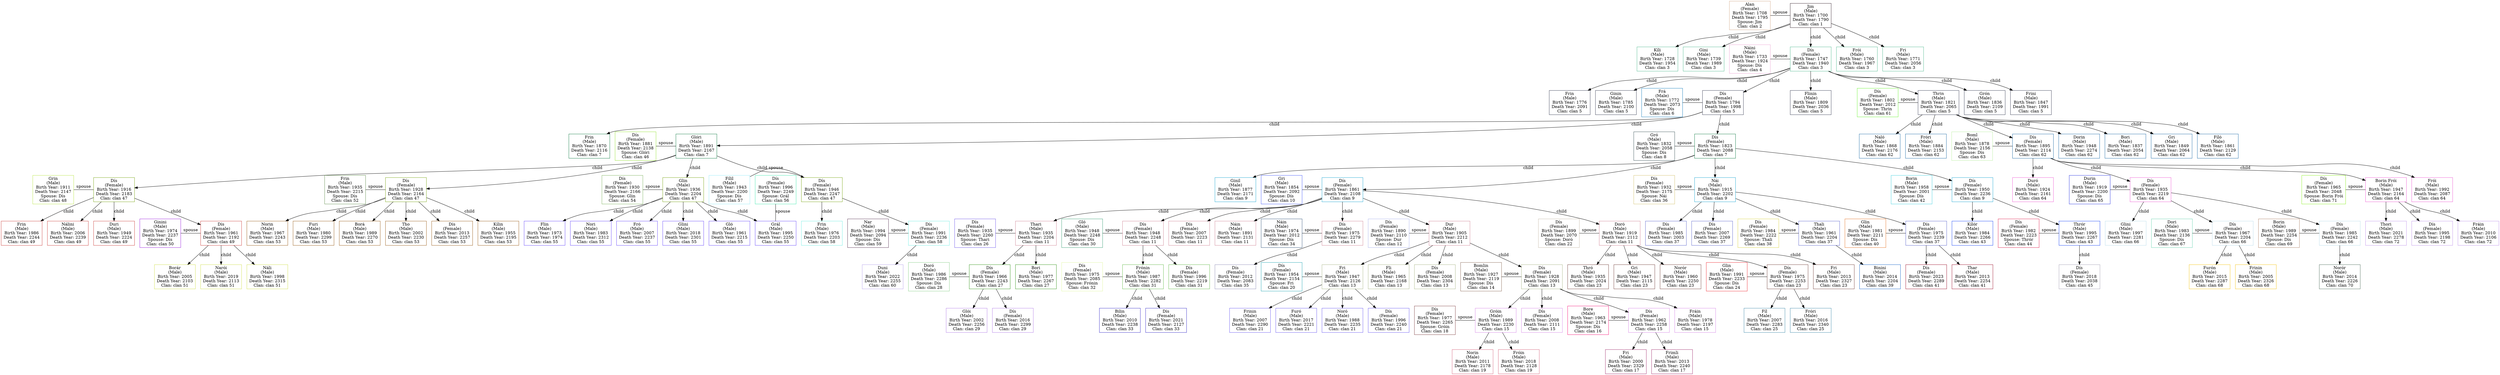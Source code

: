 digraph FamilyTree {
node [ shape = "rect"];
rankdir="TB";
  0 [label="Jim\n(Male)\nBirth Year: 1700\nDeath Year: 1790\nClan: clan 1", color="#2e1b24", style="filled", fillcolor="white"];
  1 [label="Alan\n(Female)\nBirth Year: 1708\nDeath Year: 1795\nSpouse: Jim\nClan: clan 2", color="#d1a584", style="filled", fillcolor="white"];
  2 [label="Kíli\n(Male)\nBirth Year: 1728\nDeath Year: 1954\nClan: clan 3", color="#44b587", style="filled", fillcolor="white"];
  3 [label="Gini\n(Male)\nBirth Year: 1739\nDeath Year: 1989\nClan: clan 3", color="#44b587", style="filled", fillcolor="white"];
  4 [label="Dís\n(Female)\nBirth Year: 1747\nDeath Year: 1940\nClan: clan 3", color="#44b587", style="filled", fillcolor="white"];
  5 [label="Náini\n(Male)\nBirth Year: 1733\nDeath Year: 1924\nSpouse: Dís\nClan: clan 4", color="#eba0d1", style="filled", fillcolor="white"];
  6 [label="Frin\n(Male)\nBirth Year: 1776\nDeath Year: 2091\nClan: clan 5", color="#2d324a", style="filled", fillcolor="white"];
  7 [label="Ginin\n(Male)\nBirth Year: 1785\nDeath Year: 2100\nClan: clan 5", color="#2d324a", style="filled", fillcolor="white"];
  8 [label="Dís\n(Female)\nBirth Year: 1794\nDeath Year: 1998\nClan: clan 5", color="#2d324a", style="filled", fillcolor="white"];
  9 [label="Frá\n(Male)\nBirth Year: 1772\nDeath Year: 2073\nSpouse: Dís\nClan: clan 6", color="#0574b6", style="filled", fillcolor="white"];
  10 [label="Dís\n(Female)\nBirth Year: 1823\nDeath Year: 2088\nClan: clan 7", color="#007238", style="filled", fillcolor="white"];
  11 [label="Gró\n(Male)\nBirth Year: 1832\nDeath Year: 2058\nSpouse: Dís\nClan: clan 8", color="#2f494d", style="filled", fillcolor="white"];
  12 [label="Dís\n(Female)\nBirth Year: 1861\nDeath Year: 2108\nClan: clan 9", color="#0da0cf", style="filled", fillcolor="white"];
  13 [label="Gri\n(Male)\nBirth Year: 1854\nDeath Year: 2092\nSpouse: Dís\nClan: clan 10", color="#364cf9", style="filled", fillcolor="white"];
  14 [label="Náin\n(Male)\nBirth Year: 1891\nDeath Year: 2131\nClan: clan 11", color="#cc7b8e", style="filled", fillcolor="white"];
  15 [label="Dur\n(Male)\nBirth Year: 1905\nDeath Year: 2212\nClan: clan 11", color="#cc7b8e", style="filled", fillcolor="white"];
  16 [label="Dís\n(Female)\nBirth Year: 1890\nDeath Year: 2110\nSpouse: Dur\nClan: clan 12", color="#a6aeec", style="filled", fillcolor="white"];
  17 [label="Dís\n(Female)\nBirth Year: 1928\nDeath Year: 2091\nClan: clan 13", color="#a2b07e", style="filled", fillcolor="white"];
  18 [label="Bomlin\n(Male)\nBirth Year: 1927\nDeath Year: 2119\nSpouse: Dís\nClan: clan 14", color="#825e4b", style="filled", fillcolor="white"];
  19 [label="Dís\n(Female)\nBirth Year: 1962\nDeath Year: 2258\nClan: clan 15", color="#d37ee5", style="filled", fillcolor="white"];
  20 [label="Bore\n(Male)\nBirth Year: 1963\nDeath Year: 2174\nSpouse: Dís\nClan: clan 16", color="#f60470", style="filled", fillcolor="white"];
  21 [label="Fri\n(Male)\nBirth Year: 2000\nDeath Year: 2329\nClan: clan 17", color="#9b2266", style="filled", fillcolor="white"];
  22 [label="Frimli\n(Male)\nBirth Year: 2013\nDeath Year: 2240\nClan: clan 17", color="#9b2266", style="filled", fillcolor="white"];
  28 [label="Fráin\n(Male)\nBirth Year: 1978\nDeath Year: 2197\nClan: clan 15", color="#d37ee5", style="filled", fillcolor="white"];
  29 [label="Gróin\n(Male)\nBirth Year: 1989\nDeath Year: 2230\nClan: clan 15", color="#d37ee5", style="filled", fillcolor="white"];
  30 [label="Dís\n(Female)\nBirth Year: 1977\nDeath Year: 2265\nSpouse: Gróin\nClan: clan 18", color="#773436", style="filled", fillcolor="white"];
  31 [label="Norin\n(Male)\nBirth Year: 2011\nDeath Year: 2178\nClan: clan 19", color="#d25772", style="filled", fillcolor="white"];
  32 [label="Fróin\n(Male)\nBirth Year: 2018\nDeath Year: 2128\nClan: clan 19", color="#d25772", style="filled", fillcolor="white"];
  38 [label="Dís\n(Female)\nBirth Year: 2008\nDeath Year: 2111\nClan: clan 15", color="#d37ee5", style="filled", fillcolor="white"];
  39 [label="Fri\n(Male)\nBirth Year: 1947\nDeath Year: 2126\nClan: clan 13", color="#a2b07e", style="filled", fillcolor="white"];
  40 [label="Dís\n(Female)\nBirth Year: 1954\nDeath Year: 2154\nSpouse: Fri\nClan: clan 20", color="#119ead", style="filled", fillcolor="white"];
  41 [label="Noró\n(Male)\nBirth Year: 1988\nDeath Year: 2235\nClan: clan 21", color="#5e4cf1", style="filled", fillcolor="white"];
  42 [label="Dís\n(Female)\nBirth Year: 1996\nDeath Year: 2240\nClan: clan 21", color="#5e4cf1", style="filled", fillcolor="white"];
  43 [label="Frinin\n(Male)\nBirth Year: 2007\nDeath Year: 2290\nClan: clan 21", color="#5e4cf1", style="filled", fillcolor="white"];
  44 [label="Furó\n(Male)\nBirth Year: 2017\nDeath Year: 2221\nClan: clan 21", color="#5e4cf1", style="filled", fillcolor="white"];
  46 [label="Fli\n(Male)\nBirth Year: 1965\nDeath Year: 2168\nClan: clan 13", color="#a2b07e", style="filled", fillcolor="white"];
  47 [label="Dís\n(Female)\nBirth Year: 2008\nDeath Year: 2304\nClan: clan 13", color="#a2b07e", style="filled", fillcolor="white"];
  48 [label="Doró\n(Male)\nBirth Year: 1919\nDeath Year: 2112\nClan: clan 11", color="#cc7b8e", style="filled", fillcolor="white"];
  49 [label="Dís\n(Female)\nBirth Year: 1899\nDeath Year: 2070\nSpouse: Doró\nClan: clan 22", color="#c2b5a3", style="filled", fillcolor="white"];
  50 [label="Thró\n(Male)\nBirth Year: 1935\nDeath Year: 2024\nClan: clan 23", color="#69332d", style="filled", fillcolor="white"];
  51 [label="Gri\n(Male)\nBirth Year: 1947\nDeath Year: 2115\nClan: clan 23", color="#69332d", style="filled", fillcolor="white"];
  52 [label="Norór\n(Male)\nBirth Year: 1960\nDeath Year: 2250\nClan: clan 23", color="#69332d", style="filled", fillcolor="white"];
  53 [label="Dís\n(Female)\nBirth Year: 1975\nDeath Year: 2253\nClan: clan 23", color="#69332d", style="filled", fillcolor="white"];
  54 [label="Glin\n(Male)\nBirth Year: 1991\nDeath Year: 2233\nSpouse: Dís\nClan: clan 24", color="#ee1d26", style="filled", fillcolor="white"];
  55 [label="Fíl\n(Male)\nBirth Year: 2007\nDeath Year: 2283\nClan: clan 25", color="#3282a4", style="filled", fillcolor="white"];
  56 [label="Fróri\n(Male)\nBirth Year: 2016\nDeath Year: 2340\nClan: clan 25", color="#3282a4", style="filled", fillcolor="white"];
  66 [label="Fri\n(Male)\nBirth Year: 2013\nDeath Year: 2327\nClan: clan 23", color="#69332d", style="filled", fillcolor="white"];
  67 [label="Thari\n(Male)\nBirth Year: 1935\nDeath Year: 2204\nClan: clan 11", color="#cc7b8e", style="filled", fillcolor="white"];
  68 [label="Dís\n(Female)\nBirth Year: 1935\nDeath Year: 2260\nSpouse: Thari\nClan: clan 26", color="#644be9", style="filled", fillcolor="white"];
  69 [label="Dís\n(Female)\nBirth Year: 1966\nDeath Year: 2243\nClan: clan 27", color="#258d0a", style="filled", fillcolor="white"];
  70 [label="Doró\n(Male)\nBirth Year: 1986\nDeath Year: 2286\nSpouse: Dís\nClan: clan 28", color="#7fca7f", style="filled", fillcolor="white"];
  71 [label="Glói\n(Male)\nBirth Year: 2002\nDeath Year: 2256\nClan: clan 29", color="#ac75e6", style="filled", fillcolor="white"];
  72 [label="Dís\n(Female)\nBirth Year: 2016\nDeath Year: 2299\nClan: clan 29", color="#ac75e6", style="filled", fillcolor="white"];
  76 [label="Bori\n(Male)\nBirth Year: 1977\nDeath Year: 2267\nClan: clan 27", color="#258d0a", style="filled", fillcolor="white"];
  79 [label="Dís\n(Female)\nBirth Year: 1948\nDeath Year: 2248\nClan: clan 11", color="#cc7b8e", style="filled", fillcolor="white"];
  80 [label="Gló\n(Male)\nBirth Year: 1948\nDeath Year: 2248\nSpouse: Dís\nClan: clan 30", color="#2e9a6c", style="filled", fillcolor="white"];
  81 [label="Frónin\n(Male)\nBirth Year: 1987\nDeath Year: 2282\nClan: clan 31", color="#58b53b", style="filled", fillcolor="white"];
  82 [label="Dís\n(Female)\nBirth Year: 1975\nDeath Year: 2085\nSpouse: Frónin\nClan: clan 32", color="#def69a", style="filled", fillcolor="white"];
  83 [label="Bilin\n(Male)\nBirth Year: 2010\nDeath Year: 2238\nClan: clan 33", color="#291ec5", style="filled", fillcolor="white"];
  84 [label="Dís\n(Female)\nBirth Year: 2021\nDeath Year: 2127\nClan: clan 33", color="#291ec5", style="filled", fillcolor="white"];
  87 [label="Dís\n(Female)\nBirth Year: 1996\nDeath Year: 2219\nClan: clan 31", color="#58b53b", style="filled", fillcolor="white"];
  90 [label="Dís\n(Female)\nBirth Year: 1975\nDeath Year: 2279\nClan: clan 11", color="#cc7b8e", style="filled", fillcolor="white"];
  91 [label="Náin\n(Male)\nBirth Year: 1974\nDeath Year: 2012\nSpouse: Dís\nClan: clan 34", color="#264b72", style="filled", fillcolor="white"];
  92 [label="Dís\n(Female)\nBirth Year: 2012\nDeath Year: 2083\nClan: clan 35", color="#8885b2", style="filled", fillcolor="white"];
  93 [label="Dís\n(Female)\nBirth Year: 2007\nDeath Year: 2223\nClan: clan 11", color="#cc7b8e", style="filled", fillcolor="white"];
  94 [label="Ginil\n(Male)\nBirth Year: 1877\nDeath Year: 2171\nClan: clan 9", color="#0da0cf", style="filled", fillcolor="white"];
  95 [label="Nái\n(Male)\nBirth Year: 1915\nDeath Year: 2202\nClan: clan 9", color="#0da0cf", style="filled", fillcolor="white"];
  96 [label="Dís\n(Female)\nBirth Year: 1932\nDeath Year: 2175\nSpouse: Nái\nClan: clan 36", color="#d0bd64", style="filled", fillcolor="white"];
  97 [label="Thali\n(Male)\nBirth Year: 1961\nDeath Year: 2204\nClan: clan 37", color="#4e58c8", style="filled", fillcolor="white"];
  98 [label="Dís\n(Female)\nBirth Year: 1984\nDeath Year: 2222\nSpouse: Thali\nClan: clan 38", color="#d9d239", style="filled", fillcolor="white"];
  99 [label="Binini\n(Male)\nBirth Year: 2014\nDeath Year: 2204\nClan: clan 39", color="#0459c4", style="filled", fillcolor="white"];
  104 [label="Dís\n(Female)\nBirth Year: 1975\nDeath Year: 2239\nClan: clan 37", color="#4e58c8", style="filled", fillcolor="white"];
  105 [label="Glin\n(Male)\nBirth Year: 1981\nDeath Year: 2211\nSpouse: Dís\nClan: clan 40", color="#e46918", style="filled", fillcolor="white"];
  106 [label="Thar\n(Male)\nBirth Year: 2013\nDeath Year: 2254\nClan: clan 41", color="#96021f", style="filled", fillcolor="white"];
  107 [label="Dís\n(Female)\nBirth Year: 2023\nDeath Year: 2289\nClan: clan 41", color="#96021f", style="filled", fillcolor="white"];
  111 [label="Dís\n(Female)\nBirth Year: 1985\nDeath Year: 2003\nClan: clan 37", color="#4e58c8", style="filled", fillcolor="white"];
  112 [label="Dís\n(Female)\nBirth Year: 2007\nDeath Year: 2269\nClan: clan 37", color="#4e58c8", style="filled", fillcolor="white"];
  115 [label="Dís\n(Female)\nBirth Year: 1950\nDeath Year: 2236\nClan: clan 9", color="#0da0cf", style="filled", fillcolor="white"];
  116 [label="Borin\n(Male)\nBirth Year: 1958\nDeath Year: 2001\nSpouse: Dís\nClan: clan 42", color="#35cddc", style="filled", fillcolor="white"];
  117 [label="Kílór\n(Male)\nBirth Year: 1984\nDeath Year: 2266\nClan: clan 43", color="#0736f4", style="filled", fillcolor="white"];
  118 [label="Thrór\n(Male)\nBirth Year: 1995\nDeath Year: 2267\nClan: clan 43", color="#0736f4", style="filled", fillcolor="white"];
  119 [label="Dís\n(Female)\nBirth Year: 1982\nDeath Year: 2223\nSpouse: Thrór\nClan: clan 44", color="#dd1343", style="filled", fillcolor="white"];
  120 [label="Dís\n(Female)\nBirth Year: 2018\nDeath Year: 2038\nClan: clan 45", color="#9e9baf", style="filled", fillcolor="white"];
  124 [label="Frin\n(Male)\nBirth Year: 1870\nDeath Year: 2116\nClan: clan 7", color="#007238", style="filled", fillcolor="white"];
  125 [label="Glóri\n(Male)\nBirth Year: 1891\nDeath Year: 2167\nClan: clan 7", color="#007238", style="filled", fillcolor="white"];
  126 [label="Dís\n(Female)\nBirth Year: 1881\nDeath Year: 2138\nSpouse: Glóri\nClan: clan 46", color="#8de122", style="filled", fillcolor="white"];
  127 [label="Dís\n(Female)\nBirth Year: 1916\nDeath Year: 2183\nClan: clan 47", color="#709f03", style="filled", fillcolor="white"];
  128 [label="Grin\n(Male)\nBirth Year: 1911\nDeath Year: 2147\nSpouse: Dís\nClan: clan 48", color="#b4e43a", style="filled", fillcolor="white"];
  129 [label="Duri\n(Male)\nBirth Year: 1949\nDeath Year: 2224\nClan: clan 49", color="#c93430", style="filled", fillcolor="white"];
  130 [label="Dís\n(Female)\nBirth Year: 1961\nDeath Year: 2192\nClan: clan 49", color="#c93430", style="filled", fillcolor="white"];
  131 [label="Ginini\n(Male)\nBirth Year: 1974\nDeath Year: 2237\nSpouse: Dís\nClan: clan 50", color="#9410dc", style="filled", fillcolor="white"];
  132 [label="Náli\n(Male)\nBirth Year: 1998\nDeath Year: 2315\nClan: clan 51", color="#cedf43", style="filled", fillcolor="white"];
  133 [label="Borár\n(Male)\nBirth Year: 2005\nDeath Year: 2103\nClan: clan 51", color="#cedf43", style="filled", fillcolor="white"];
  134 [label="Narói\n(Male)\nBirth Year: 2019\nDeath Year: 2113\nClan: clan 51", color="#cedf43", style="filled", fillcolor="white"];
  140 [label="Frin\n(Male)\nBirth Year: 1986\nDeath Year: 2244\nClan: clan 49", color="#c93430", style="filled", fillcolor="white"];
  141 [label="Nálini\n(Male)\nBirth Year: 2006\nDeath Year: 2239\nClan: clan 49", color="#c93430", style="filled", fillcolor="white"];
  142 [label="Dís\n(Female)\nBirth Year: 1928\nDeath Year: 2164\nClan: clan 47", color="#709f03", style="filled", fillcolor="white"];
  143 [label="Frin\n(Male)\nBirth Year: 1935\nDeath Year: 2215\nSpouse: Dís\nClan: clan 52", color="#578641", style="filled", fillcolor="white"];
  144 [label="Kílin\n(Male)\nBirth Year: 1955\nDeath Year: 2195\nClan: clan 53", color="#925108", style="filled", fillcolor="white"];
  145 [label="Norin\n(Male)\nBirth Year: 1967\nDeath Year: 2243\nClan: clan 53", color="#925108", style="filled", fillcolor="white"];
  146 [label="Furi\n(Male)\nBirth Year: 1980\nDeath Year: 2299\nClan: clan 53", color="#925108", style="filled", fillcolor="white"];
  147 [label="Borá\n(Male)\nBirth Year: 1989\nDeath Year: 2270\nClan: clan 53", color="#925108", style="filled", fillcolor="white"];
  148 [label="Tho\n(Male)\nBirth Year: 2002\nDeath Year: 2230\nClan: clan 53", color="#925108", style="filled", fillcolor="white"];
  149 [label="Dís\n(Female)\nBirth Year: 2013\nDeath Year: 2257\nClan: clan 53", color="#925108", style="filled", fillcolor="white"];
  150 [label="Glin\n(Male)\nBirth Year: 1936\nDeath Year: 2204\nClan: clan 47", color="#709f03", style="filled", fillcolor="white"];
  151 [label="Dís\n(Female)\nBirth Year: 1930\nDeath Year: 2166\nSpouse: Glin\nClan: clan 54", color="#71ab4e", style="filled", fillcolor="white"];
  152 [label="Gló\n(Male)\nBirth Year: 1961\nDeath Year: 2215\nClan: clan 55", color="#5b39fb", style="filled", fillcolor="white"];
  153 [label="Flin\n(Male)\nBirth Year: 1973\nDeath Year: 1974\nClan: clan 55", color="#5b39fb", style="filled", fillcolor="white"];
  154 [label="Nori\n(Male)\nBirth Year: 1983\nDeath Year: 2312\nClan: clan 55", color="#5b39fb", style="filled", fillcolor="white"];
  155 [label="Grál\n(Male)\nBirth Year: 1995\nDeath Year: 2250\nClan: clan 55", color="#5b39fb", style="filled", fillcolor="white"];
  156 [label="Dís\n(Female)\nBirth Year: 1996\nDeath Year: 2249\nSpouse: Grál\nClan: clan 56", color="#33e6a9", style="filled", fillcolor="white"];
  161 [label="Fró\n(Male)\nBirth Year: 2007\nDeath Year: 2237\nClan: clan 55", color="#5b39fb", style="filled", fillcolor="white"];
  162 [label="Glini\n(Male)\nBirth Year: 2018\nDeath Year: 2301\nClan: clan 55", color="#5b39fb", style="filled", fillcolor="white"];
  164 [label="Dís\n(Female)\nBirth Year: 1946\nDeath Year: 2247\nClan: clan 47", color="#709f03", style="filled", fillcolor="white"];
  165 [label="Fílil\n(Male)\nBirth Year: 1943\nDeath Year: 2200\nSpouse: Dís\nClan: clan 57", color="#8de9f6", style="filled", fillcolor="white"];
  166 [label="Frin\n(Male)\nBirth Year: 1976\nDeath Year: 2203\nClan: clan 58", color="#67ece1", style="filled", fillcolor="white"];
  167 [label="Dís\n(Female)\nBirth Year: 1991\nDeath Year: 2236\nClan: clan 58", color="#67ece1", style="filled", fillcolor="white"];
  168 [label="Nar\n(Male)\nBirth Year: 1994\nDeath Year: 2094\nSpouse: Dís\nClan: clan 59", color="#4f284a", style="filled", fillcolor="white"];
  169 [label="Duni\n(Male)\nBirth Year: 2022\nDeath Year: 2255\nClan: clan 60", color="#b19ce9", style="filled", fillcolor="white"];
  175 [label="Flinin\n(Male)\nBirth Year: 1809\nDeath Year: 2036\nClan: clan 5", color="#2d324a", style="filled", fillcolor="white"];
  176 [label="Thrin\n(Male)\nBirth Year: 1821\nDeath Year: 2065\nClan: clan 5", color="#2d324a", style="filled", fillcolor="white"];
  177 [label="Dís\n(Female)\nBirth Year: 1802\nDeath Year: 2012\nSpouse: Thrin\nClan: clan 61", color="#5ff322", style="filled", fillcolor="white"];
  178 [label="Bori\n(Male)\nBirth Year: 1837\nDeath Year: 2054\nClan: clan 62", color="#0e61a0", style="filled", fillcolor="white"];
  179 [label="Gri\n(Male)\nBirth Year: 1849\nDeath Year: 2064\nClan: clan 62", color="#0e61a0", style="filled", fillcolor="white"];
  180 [label="Fíló\n(Male)\nBirth Year: 1861\nDeath Year: 2129\nClan: clan 62", color="#0e61a0", style="filled", fillcolor="white"];
  181 [label="Naló\n(Male)\nBirth Year: 1868\nDeath Year: 2176\nClan: clan 62", color="#0e61a0", style="filled", fillcolor="white"];
  182 [label="Fróri\n(Male)\nBirth Year: 1884\nDeath Year: 2153\nClan: clan 62", color="#0e61a0", style="filled", fillcolor="white"];
  183 [label="Dís\n(Female)\nBirth Year: 1895\nDeath Year: 2114\nClan: clan 62", color="#0e61a0", style="filled", fillcolor="white"];
  184 [label="Boml\n(Male)\nBirth Year: 1878\nDeath Year: 2156\nSpouse: Dís\nClan: clan 63", color="#b5ef9b", style="filled", fillcolor="white"];
  185 [label="Duró\n(Male)\nBirth Year: 1924\nDeath Year: 2161\nClan: clan 64", color="#ed51d1", style="filled", fillcolor="white"];
  186 [label="Dís\n(Female)\nBirth Year: 1935\nDeath Year: 2219\nClan: clan 64", color="#ed51d1", style="filled", fillcolor="white"];
  187 [label="Durin\n(Male)\nBirth Year: 1919\nDeath Year: 2200\nSpouse: Dís\nClan: clan 65", color="#1b28df", style="filled", fillcolor="white"];
  188 [label="Dís\n(Female)\nBirth Year: 1967\nDeath Year: 2204\nClan: clan 66", color="#b4dae9", style="filled", fillcolor="white"];
  189 [label="Dori\n(Male)\nBirth Year: 1983\nDeath Year: 2136\nSpouse: Dís\nClan: clan 67", color="#5fd0aa", style="filled", fillcolor="white"];
  190 [label="Frinin\n(Male)\nBirth Year: 2005\nDeath Year: 2326\nClan: clan 68", color="#f4c107", style="filled", fillcolor="white"];
  191 [label="Furón\n(Male)\nBirth Year: 2015\nDeath Year: 2287\nClan: clan 68", color="#f4c107", style="filled", fillcolor="white"];
  199 [label="Dís\n(Female)\nBirth Year: 1985\nDeath Year: 2242\nClan: clan 66", color="#b4dae9", style="filled", fillcolor="white"];
  200 [label="Borin\n(Male)\nBirth Year: 1989\nDeath Year: 2254\nSpouse: Dís\nClan: clan 69", color="#a97b5e", style="filled", fillcolor="white"];
  201 [label="Norór\n(Male)\nBirth Year: 2014\nDeath Year: 2226\nClan: clan 70", color="#476655", style="filled", fillcolor="white"];
  207 [label="Glini\n(Male)\nBirth Year: 1997\nDeath Year: 2281\nClan: clan 66", color="#b4dae9", style="filled", fillcolor="white"];
  208 [label="Borin Frói\n(Male)\nBirth Year: 1947\nDeath Year: 2164\nClan: clan 64", color="#ed51d1", style="filled", fillcolor="white"];
  209 [label="Dís\n(Female)\nBirth Year: 1965\nDeath Year: 2048\nSpouse: Borin Frói\nClan: clan 71", color="#82ee11", style="filled", fillcolor="white"];
  210 [label="Dís\n(Female)\nBirth Year: 1995\nDeath Year: 2198\nClan: clan 72", color="#bc8fe9", style="filled", fillcolor="white"];
  211 [label="Fráin\n(Male)\nBirth Year: 2010\nDeath Year: 2106\nClan: clan 72", color="#bc8fe9", style="filled", fillcolor="white"];
  212 [label="Thori\n(Male)\nBirth Year: 2021\nDeath Year: 2278\nClan: clan 72", color="#bc8fe9", style="filled", fillcolor="white"];
  213 [label="Frói\n(Male)\nBirth Year: 1992\nDeath Year: 2087\nClan: clan 64", color="#ed51d1", style="filled", fillcolor="white"];
  214 [label="Dorin\n(Male)\nBirth Year: 1948\nDeath Year: 2274\nClan: clan 62", color="#0e61a0", style="filled", fillcolor="white"];
  215 [label="Grón\n(Male)\nBirth Year: 1836\nDeath Year: 2109\nClan: clan 5", color="#2d324a", style="filled", fillcolor="white"];
  216 [label="Frini\n(Male)\nBirth Year: 1847\nDeath Year: 1991\nClan: clan 5", color="#2d324a", style="filled", fillcolor="white"];
  217 [label="Frói\n(Male)\nBirth Year: 1760\nDeath Year: 1967\nClan: clan 3", color="#44b587", style="filled", fillcolor="white"];
  218 [label="Fri\n(Male)\nBirth Year: 1771\nDeath Year: 2056\nClan: clan 3", color="#44b587", style="filled", fillcolor="white"];
  1 -> 0 [label="spouse", dir="none"];
  0 -> 2 [label="child"];
  {rank=same; 0; 1};
  0 -> 3 [label="child"];
  {rank=same; 0; 1};
  0 -> 4 [label="child"];
  {rank=same; 0; 1};
  5 -> 4 [label="spouse", dir="none"];
  4 -> 6 [label="child"];
  {rank=same; 4; 5};
  4 -> 7 [label="child"];
  {rank=same; 4; 5};
  4 -> 8 [label="child"];
  {rank=same; 4; 5};
  9 -> 8 [label="spouse", dir="none"];
  8 -> 10 [label="child"];
  {rank=same; 8; 9};
  11 -> 10 [label="spouse", dir="none"];
  10 -> 12 [label="child"];
  {rank=same; 10; 11};
  13 -> 12 [label="spouse", dir="none"];
  12 -> 14 [label="child"];
  {rank=same; 12; 13};
  12 -> 15 [label="child"];
  {rank=same; 12; 13};
  16 -> 15 [label="spouse", dir="none"];
  15 -> 17 [label="child"];
  {rank=same; 15; 16};
  18 -> 17 [label="spouse", dir="none"];
  17 -> 19 [label="child"];
  {rank=same; 17; 18};
  20 -> 19 [label="spouse", dir="none"];
  19 -> 21 [label="child"];
  {rank=same; 19; 20};
  19 -> 22 [label="child"];
  {rank=same; 19; 20};
  17 -> 28 [label="child"];
  {rank=same; 17; 18};
  17 -> 29 [label="child"];
  {rank=same; 17; 18};
  30 -> 29 [label="spouse", dir="none"];
  29 -> 31 [label="child"];
  {rank=same; 29; 30};
  29 -> 32 [label="child"];
  {rank=same; 29; 30};
  17 -> 38 [label="child"];
  {rank=same; 17; 18};
  15 -> 39 [label="child"];
  {rank=same; 15; 16};
  40 -> 39 [label="spouse", dir="none"];
  39 -> 41 [label="child"];
  {rank=same; 39; 40};
  39 -> 42 [label="child"];
  {rank=same; 39; 40};
  39 -> 43 [label="child"];
  {rank=same; 39; 40};
  39 -> 44 [label="child"];
  {rank=same; 39; 40};
  15 -> 46 [label="child"];
  {rank=same; 15; 16};
  15 -> 47 [label="child"];
  {rank=same; 15; 16};
  12 -> 48 [label="child"];
  {rank=same; 12; 13};
  49 -> 48 [label="spouse", dir="none"];
  48 -> 50 [label="child"];
  {rank=same; 48; 49};
  48 -> 51 [label="child"];
  {rank=same; 48; 49};
  48 -> 52 [label="child"];
  {rank=same; 48; 49};
  48 -> 53 [label="child"];
  {rank=same; 48; 49};
  54 -> 53 [label="spouse", dir="none"];
  53 -> 55 [label="child"];
  {rank=same; 53; 54};
  53 -> 56 [label="child"];
  {rank=same; 53; 54};
  48 -> 66 [label="child"];
  {rank=same; 48; 49};
  12 -> 67 [label="child"];
  {rank=same; 12; 13};
  68 -> 67 [label="spouse", dir="none"];
  67 -> 69 [label="child"];
  {rank=same; 67; 68};
  70 -> 69 [label="spouse", dir="none"];
  69 -> 71 [label="child"];
  {rank=same; 69; 70};
  69 -> 72 [label="child"];
  {rank=same; 69; 70};
  67 -> 76 [label="child"];
  {rank=same; 67; 68};
  12 -> 79 [label="child"];
  {rank=same; 12; 13};
  80 -> 79 [label="spouse", dir="none"];
  79 -> 81 [label="child"];
  {rank=same; 79; 80};
  82 -> 81 [label="spouse", dir="none"];
  81 -> 83 [label="child"];
  {rank=same; 81; 82};
  81 -> 84 [label="child"];
  {rank=same; 81; 82};
  79 -> 87 [label="child"];
  {rank=same; 79; 80};
  12 -> 90 [label="child"];
  {rank=same; 12; 13};
  91 -> 90 [label="spouse", dir="none"];
  90 -> 92 [label="child"];
  {rank=same; 90; 91};
  12 -> 93 [label="child"];
  {rank=same; 12; 13};
  10 -> 94 [label="child"];
  {rank=same; 10; 11};
  10 -> 95 [label="child"];
  {rank=same; 10; 11};
  96 -> 95 [label="spouse", dir="none"];
  95 -> 97 [label="child"];
  {rank=same; 95; 96};
  98 -> 97 [label="spouse", dir="none"];
  97 -> 99 [label="child"];
  {rank=same; 97; 98};
  95 -> 104 [label="child"];
  {rank=same; 95; 96};
  105 -> 104 [label="spouse", dir="none"];
  104 -> 106 [label="child"];
  {rank=same; 104; 105};
  104 -> 107 [label="child"];
  {rank=same; 104; 105};
  95 -> 111 [label="child"];
  {rank=same; 95; 96};
  95 -> 112 [label="child"];
  {rank=same; 95; 96};
  10 -> 115 [label="child"];
  {rank=same; 10; 11};
  116 -> 115 [label="spouse", dir="none"];
  115 -> 117 [label="child"];
  {rank=same; 115; 116};
  115 -> 118 [label="child"];
  {rank=same; 115; 116};
  119 -> 118 [label="spouse", dir="none"];
  118 -> 120 [label="child"];
  {rank=same; 118; 119};
  8 -> 124 [label="child"];
  {rank=same; 8; 9};
  8 -> 125 [label="child"];
  {rank=same; 8; 9};
  126 -> 125 [label="spouse", dir="none"];
  125 -> 127 [label="child"];
  {rank=same; 125; 126};
  128 -> 127 [label="spouse", dir="none"];
  127 -> 129 [label="child"];
  {rank=same; 127; 128};
  127 -> 130 [label="child"];
  {rank=same; 127; 128};
  131 -> 130 [label="spouse", dir="none"];
  130 -> 132 [label="child"];
  {rank=same; 130; 131};
  130 -> 133 [label="child"];
  {rank=same; 130; 131};
  130 -> 134 [label="child"];
  {rank=same; 130; 131};
  127 -> 140 [label="child"];
  {rank=same; 127; 128};
  127 -> 141 [label="child"];
  {rank=same; 127; 128};
  125 -> 142 [label="child"];
  {rank=same; 125; 126};
  143 -> 142 [label="spouse", dir="none"];
  142 -> 144 [label="child"];
  {rank=same; 142; 143};
  142 -> 145 [label="child"];
  {rank=same; 142; 143};
  142 -> 146 [label="child"];
  {rank=same; 142; 143};
  142 -> 147 [label="child"];
  {rank=same; 142; 143};
  142 -> 148 [label="child"];
  {rank=same; 142; 143};
  142 -> 149 [label="child"];
  {rank=same; 142; 143};
  125 -> 150 [label="child"];
  {rank=same; 125; 126};
  151 -> 150 [label="spouse", dir="none"];
  150 -> 152 [label="child"];
  {rank=same; 150; 151};
  150 -> 153 [label="child"];
  {rank=same; 150; 151};
  150 -> 154 [label="child"];
  {rank=same; 150; 151};
  150 -> 155 [label="child"];
  {rank=same; 150; 151};
  156 -> 155 [label="spouse", dir="none"];
  150 -> 161 [label="child"];
  {rank=same; 150; 151};
  150 -> 162 [label="child"];
  {rank=same; 150; 151};
  125 -> 164 [label="child"];
  {rank=same; 125; 126};
  165 -> 164 [label="spouse", dir="none"];
  164 -> 166 [label="child"];
  {rank=same; 164; 165};
  164 -> 167 [label="child"];
  {rank=same; 164; 165};
  168 -> 167 [label="spouse", dir="none"];
  167 -> 169 [label="child"];
  {rank=same; 167; 168};
  4 -> 175 [label="child"];
  {rank=same; 4; 5};
  4 -> 176 [label="child"];
  {rank=same; 4; 5};
  177 -> 176 [label="spouse", dir="none"];
  176 -> 178 [label="child"];
  {rank=same; 176; 177};
  176 -> 179 [label="child"];
  {rank=same; 176; 177};
  176 -> 180 [label="child"];
  {rank=same; 176; 177};
  176 -> 181 [label="child"];
  {rank=same; 176; 177};
  176 -> 182 [label="child"];
  {rank=same; 176; 177};
  176 -> 183 [label="child"];
  {rank=same; 176; 177};
  184 -> 183 [label="spouse", dir="none"];
  183 -> 185 [label="child"];
  {rank=same; 183; 184};
  183 -> 186 [label="child"];
  {rank=same; 183; 184};
  187 -> 186 [label="spouse", dir="none"];
  186 -> 188 [label="child"];
  {rank=same; 186; 187};
  189 -> 188 [label="spouse", dir="none"];
  188 -> 190 [label="child"];
  {rank=same; 188; 189};
  188 -> 191 [label="child"];
  {rank=same; 188; 189};
  186 -> 199 [label="child"];
  {rank=same; 186; 187};
  200 -> 199 [label="spouse", dir="none"];
  199 -> 201 [label="child"];
  {rank=same; 199; 200};
  186 -> 207 [label="child"];
  {rank=same; 186; 187};
  183 -> 208 [label="child"];
  {rank=same; 183; 184};
  209 -> 208 [label="spouse", dir="none"];
  208 -> 210 [label="child"];
  {rank=same; 208; 209};
  208 -> 211 [label="child"];
  {rank=same; 208; 209};
  208 -> 212 [label="child"];
  {rank=same; 208; 209};
  183 -> 213 [label="child"];
  {rank=same; 183; 184};
  176 -> 214 [label="child"];
  {rank=same; 176; 177};
  4 -> 215 [label="child"];
  {rank=same; 4; 5};
  4 -> 216 [label="child"];
  {rank=same; 4; 5};
  0 -> 217 [label="child"];
  {rank=same; 0; 1};
  0 -> 218 [label="child"];
  {rank=same; 0; 1};
}